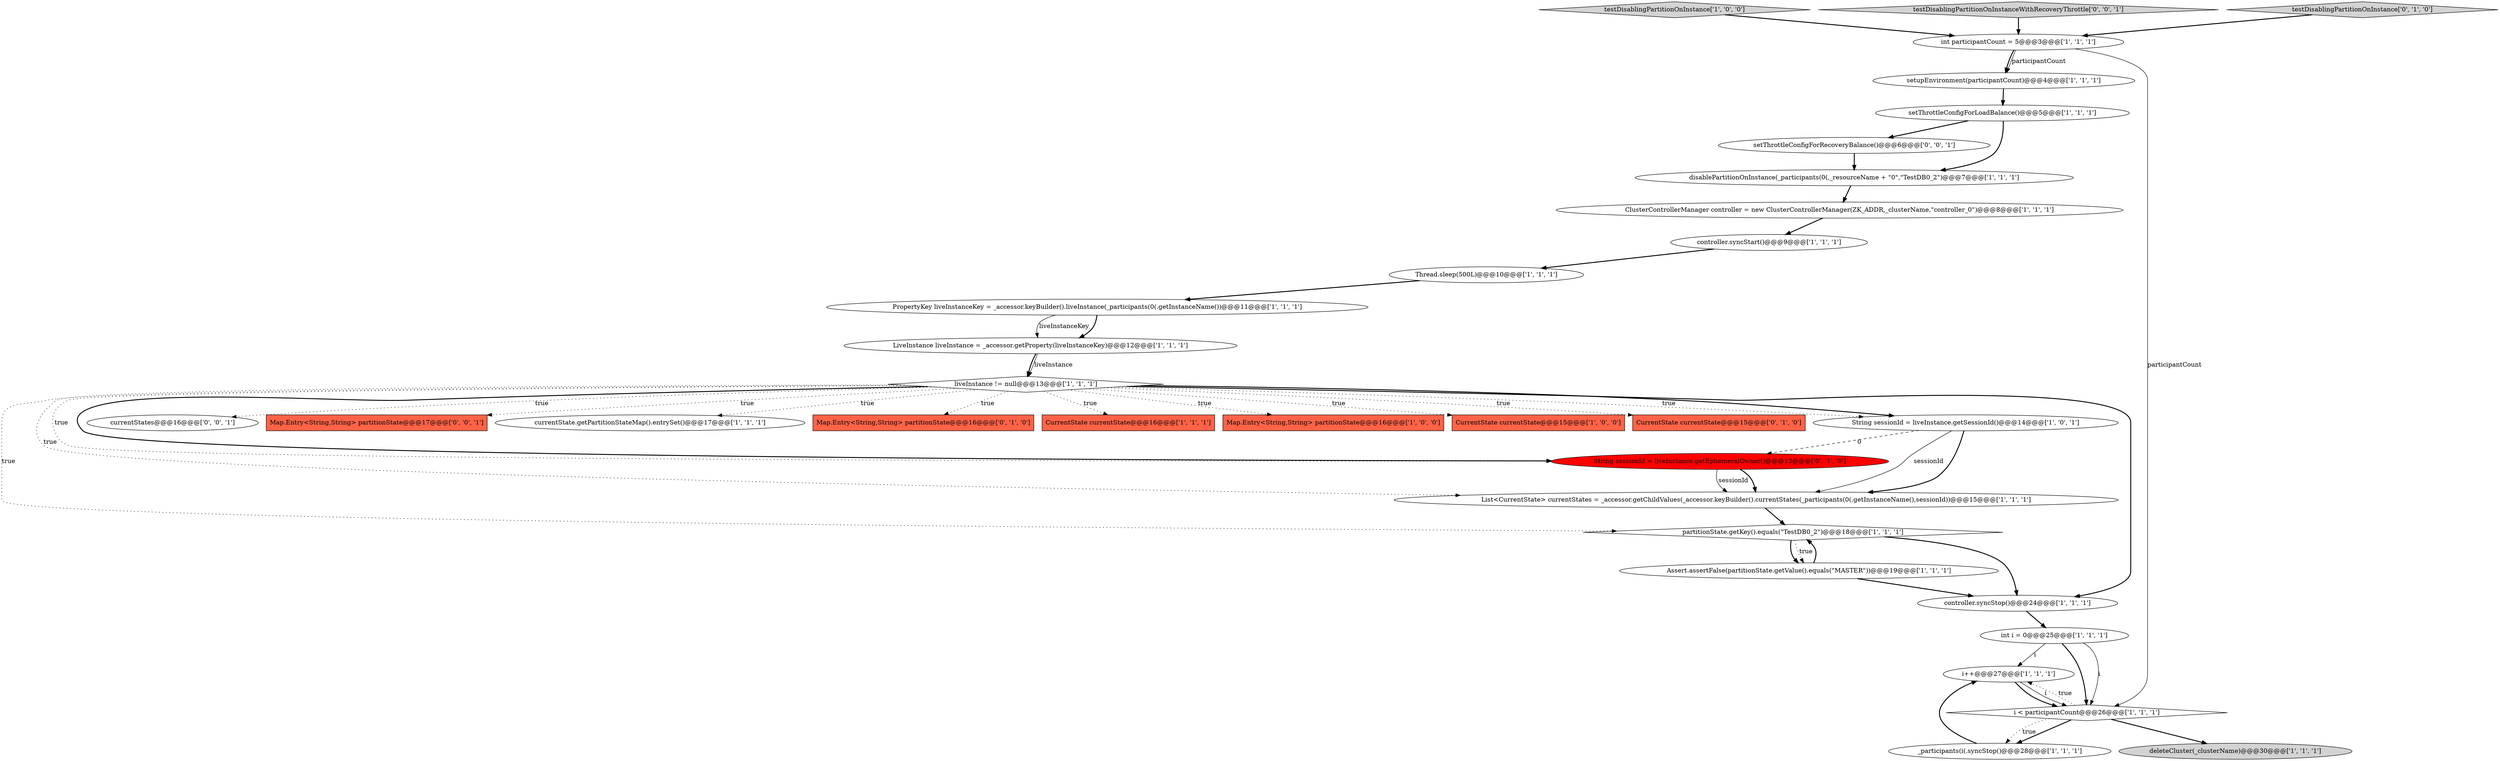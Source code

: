 digraph {
23 [style = filled, label = "String sessionId = liveInstance.getSessionId()@@@14@@@['1', '0', '1']", fillcolor = white, shape = ellipse image = "AAA0AAABBB1BBB"];
20 [style = filled, label = "testDisablingPartitionOnInstance['1', '0', '0']", fillcolor = lightgray, shape = diamond image = "AAA0AAABBB1BBB"];
8 [style = filled, label = "setThrottleConfigForLoadBalance()@@@5@@@['1', '1', '1']", fillcolor = white, shape = ellipse image = "AAA0AAABBB1BBB"];
30 [style = filled, label = "currentStates@@@16@@@['0', '0', '1']", fillcolor = white, shape = ellipse image = "AAA0AAABBB3BBB"];
2 [style = filled, label = "_participants(i(.syncStop()@@@28@@@['1', '1', '1']", fillcolor = white, shape = ellipse image = "AAA0AAABBB1BBB"];
0 [style = filled, label = "i++@@@27@@@['1', '1', '1']", fillcolor = white, shape = ellipse image = "AAA0AAABBB1BBB"];
10 [style = filled, label = "liveInstance != null@@@13@@@['1', '1', '1']", fillcolor = white, shape = diamond image = "AAA0AAABBB1BBB"];
16 [style = filled, label = "partitionState.getKey().equals(\"TestDB0_2\")@@@18@@@['1', '1', '1']", fillcolor = white, shape = diamond image = "AAA0AAABBB1BBB"];
14 [style = filled, label = "deleteCluster(_clusterName)@@@30@@@['1', '1', '1']", fillcolor = lightgray, shape = ellipse image = "AAA0AAABBB1BBB"];
19 [style = filled, label = "Thread.sleep(500L)@@@10@@@['1', '1', '1']", fillcolor = white, shape = ellipse image = "AAA0AAABBB1BBB"];
21 [style = filled, label = "Assert.assertFalse(partitionState.getValue().equals(\"MASTER\"))@@@19@@@['1', '1', '1']", fillcolor = white, shape = ellipse image = "AAA0AAABBB1BBB"];
4 [style = filled, label = "controller.syncStop()@@@24@@@['1', '1', '1']", fillcolor = white, shape = ellipse image = "AAA0AAABBB1BBB"];
5 [style = filled, label = "controller.syncStart()@@@9@@@['1', '1', '1']", fillcolor = white, shape = ellipse image = "AAA0AAABBB1BBB"];
31 [style = filled, label = "Map.Entry<String,String> partitionState@@@17@@@['0', '0', '1']", fillcolor = tomato, shape = box image = "AAA0AAABBB3BBB"];
3 [style = filled, label = "PropertyKey liveInstanceKey = _accessor.keyBuilder().liveInstance(_participants(0(.getInstanceName())@@@11@@@['1', '1', '1']", fillcolor = white, shape = ellipse image = "AAA0AAABBB1BBB"];
29 [style = filled, label = "testDisablingPartitionOnInstanceWithRecoveryThrottle['0', '0', '1']", fillcolor = lightgray, shape = diamond image = "AAA0AAABBB3BBB"];
15 [style = filled, label = "setupEnvironment(participantCount)@@@4@@@['1', '1', '1']", fillcolor = white, shape = ellipse image = "AAA0AAABBB1BBB"];
1 [style = filled, label = "int i = 0@@@25@@@['1', '1', '1']", fillcolor = white, shape = ellipse image = "AAA0AAABBB1BBB"];
9 [style = filled, label = "ClusterControllerManager controller = new ClusterControllerManager(ZK_ADDR,_clusterName,\"controller_0\")@@@8@@@['1', '1', '1']", fillcolor = white, shape = ellipse image = "AAA0AAABBB1BBB"];
11 [style = filled, label = "LiveInstance liveInstance = _accessor.getProperty(liveInstanceKey)@@@12@@@['1', '1', '1']", fillcolor = white, shape = ellipse image = "AAA0AAABBB1BBB"];
28 [style = filled, label = "testDisablingPartitionOnInstance['0', '1', '0']", fillcolor = lightgray, shape = diamond image = "AAA0AAABBB2BBB"];
25 [style = filled, label = "String sessionId = liveInstance.getEphemeralOwner()@@@13@@@['0', '1', '0']", fillcolor = red, shape = ellipse image = "AAA1AAABBB2BBB"];
13 [style = filled, label = "currentState.getPartitionStateMap().entrySet()@@@17@@@['1', '1', '1']", fillcolor = white, shape = ellipse image = "AAA0AAABBB1BBB"];
27 [style = filled, label = "Map.Entry<String,String> partitionState@@@16@@@['0', '1', '0']", fillcolor = tomato, shape = box image = "AAA0AAABBB2BBB"];
32 [style = filled, label = "setThrottleConfigForRecoveryBalance()@@@6@@@['0', '0', '1']", fillcolor = white, shape = ellipse image = "AAA0AAABBB3BBB"];
17 [style = filled, label = "i < participantCount@@@26@@@['1', '1', '1']", fillcolor = white, shape = diamond image = "AAA0AAABBB1BBB"];
24 [style = filled, label = "CurrentState currentState@@@16@@@['1', '1', '1']", fillcolor = tomato, shape = box image = "AAA0AAABBB1BBB"];
18 [style = filled, label = "int participantCount = 5@@@3@@@['1', '1', '1']", fillcolor = white, shape = ellipse image = "AAA0AAABBB1BBB"];
22 [style = filled, label = "disablePartitionOnInstance(_participants(0(,_resourceName + \"0\",\"TestDB0_2\")@@@7@@@['1', '1', '1']", fillcolor = white, shape = ellipse image = "AAA0AAABBB1BBB"];
7 [style = filled, label = "Map.Entry<String,String> partitionState@@@16@@@['1', '0', '0']", fillcolor = tomato, shape = box image = "AAA0AAABBB1BBB"];
12 [style = filled, label = "CurrentState currentState@@@15@@@['1', '0', '0']", fillcolor = tomato, shape = box image = "AAA0AAABBB1BBB"];
6 [style = filled, label = "List<CurrentState> currentStates = _accessor.getChildValues(_accessor.keyBuilder().currentStates(_participants(0(.getInstanceName(),sessionId))@@@15@@@['1', '1', '1']", fillcolor = white, shape = ellipse image = "AAA0AAABBB1BBB"];
26 [style = filled, label = "CurrentState currentState@@@15@@@['0', '1', '0']", fillcolor = tomato, shape = box image = "AAA0AAABBB2BBB"];
1->17 [style = solid, label="i"];
32->22 [style = bold, label=""];
10->6 [style = dotted, label="true"];
10->12 [style = dotted, label="true"];
17->0 [style = dotted, label="true"];
28->18 [style = bold, label=""];
11->10 [style = solid, label="liveInstance"];
8->32 [style = bold, label=""];
23->25 [style = dashed, label="0"];
0->17 [style = bold, label=""];
22->9 [style = bold, label=""];
10->31 [style = dotted, label="true"];
18->15 [style = bold, label=""];
3->11 [style = bold, label=""];
25->6 [style = bold, label=""];
10->30 [style = dotted, label="true"];
8->22 [style = bold, label=""];
1->17 [style = bold, label=""];
29->18 [style = bold, label=""];
20->18 [style = bold, label=""];
5->19 [style = bold, label=""];
1->0 [style = solid, label="i"];
0->17 [style = solid, label="i"];
2->0 [style = bold, label=""];
10->25 [style = dotted, label="true"];
10->23 [style = dotted, label="true"];
17->2 [style = bold, label=""];
25->6 [style = solid, label="sessionId"];
10->13 [style = dotted, label="true"];
18->17 [style = solid, label="participantCount"];
17->14 [style = bold, label=""];
11->10 [style = bold, label=""];
10->23 [style = bold, label=""];
6->16 [style = bold, label=""];
16->21 [style = bold, label=""];
23->6 [style = bold, label=""];
10->25 [style = bold, label=""];
10->24 [style = dotted, label="true"];
10->4 [style = bold, label=""];
9->5 [style = bold, label=""];
21->16 [style = bold, label=""];
16->21 [style = dotted, label="true"];
10->26 [style = dotted, label="true"];
23->6 [style = solid, label="sessionId"];
4->1 [style = bold, label=""];
17->2 [style = dotted, label="true"];
18->15 [style = solid, label="participantCount"];
10->27 [style = dotted, label="true"];
16->4 [style = bold, label=""];
10->16 [style = dotted, label="true"];
19->3 [style = bold, label=""];
15->8 [style = bold, label=""];
10->7 [style = dotted, label="true"];
3->11 [style = solid, label="liveInstanceKey"];
21->4 [style = bold, label=""];
}
